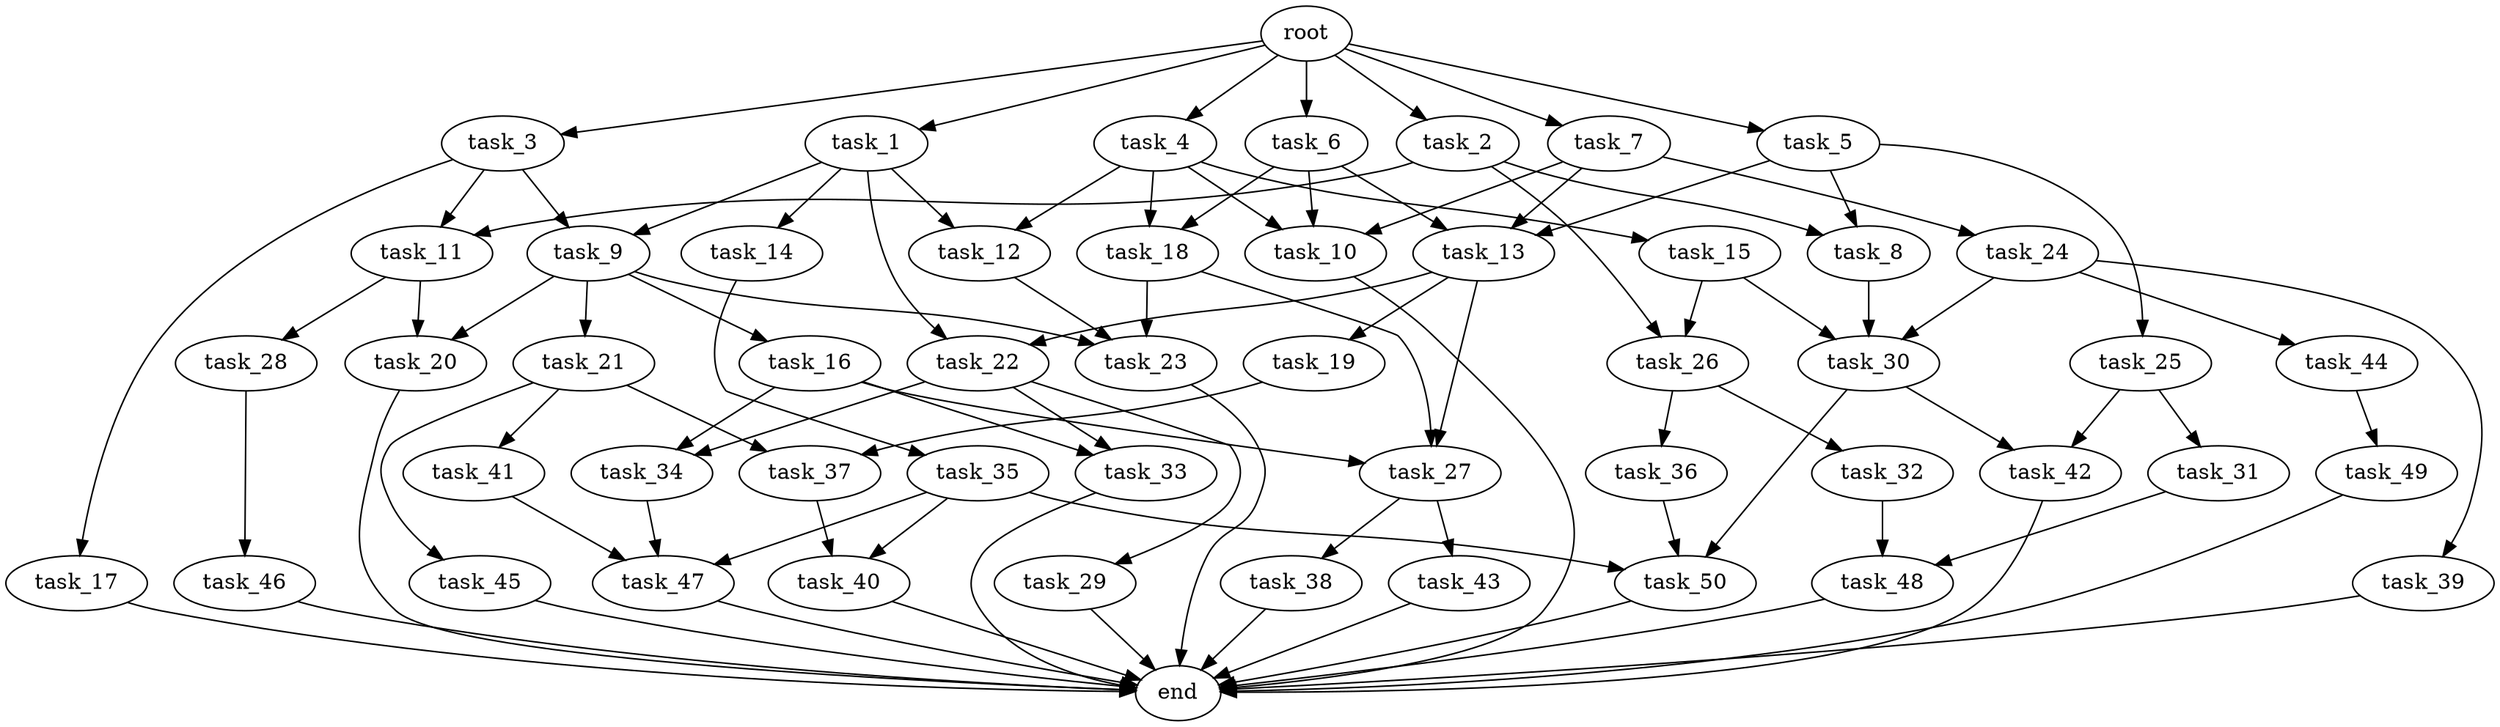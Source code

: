 digraph G {
  root [size="0.000000e+00"];
  task_1 [size="8.663952e+10"];
  task_2 [size="6.279927e+10"];
  task_3 [size="3.573469e+10"];
  task_4 [size="9.350866e+09"];
  task_5 [size="9.763946e+10"];
  task_6 [size="3.264253e+10"];
  task_7 [size="2.208945e+09"];
  task_8 [size="1.281100e+10"];
  task_9 [size="7.847824e+09"];
  task_10 [size="9.473760e+10"];
  task_11 [size="1.401175e+10"];
  task_12 [size="3.907814e+09"];
  task_13 [size="9.967107e+10"];
  task_14 [size="8.543380e+10"];
  task_15 [size="9.332870e+10"];
  task_16 [size="1.264025e+10"];
  task_17 [size="9.085748e+10"];
  task_18 [size="3.010264e+10"];
  task_19 [size="8.744988e+10"];
  task_20 [size="7.817840e+10"];
  task_21 [size="3.262942e+09"];
  task_22 [size="2.375901e+10"];
  task_23 [size="9.677068e+10"];
  task_24 [size="9.095525e+10"];
  task_25 [size="3.466555e+10"];
  task_26 [size="5.307336e+10"];
  task_27 [size="7.088457e+10"];
  task_28 [size="2.175928e+10"];
  task_29 [size="5.162537e+10"];
  task_30 [size="4.435207e+10"];
  task_31 [size="8.245721e+10"];
  task_32 [size="6.000431e+10"];
  task_33 [size="8.849879e+10"];
  task_34 [size="5.869541e+10"];
  task_35 [size="5.254827e+10"];
  task_36 [size="7.484943e+10"];
  task_37 [size="2.709682e+10"];
  task_38 [size="7.167184e+10"];
  task_39 [size="6.381209e+10"];
  task_40 [size="3.274846e+10"];
  task_41 [size="5.263141e+10"];
  task_42 [size="1.050675e+10"];
  task_43 [size="8.580355e+10"];
  task_44 [size="5.358305e+10"];
  task_45 [size="4.860709e+10"];
  task_46 [size="8.595769e+10"];
  task_47 [size="1.878751e+10"];
  task_48 [size="5.152683e+10"];
  task_49 [size="1.381694e+10"];
  task_50 [size="9.318045e+10"];
  end [size="0.000000e+00"];

  root -> task_1 [size="1.000000e-12"];
  root -> task_2 [size="1.000000e-12"];
  root -> task_3 [size="1.000000e-12"];
  root -> task_4 [size="1.000000e-12"];
  root -> task_5 [size="1.000000e-12"];
  root -> task_6 [size="1.000000e-12"];
  root -> task_7 [size="1.000000e-12"];
  task_1 -> task_9 [size="3.923912e+07"];
  task_1 -> task_12 [size="1.953907e+07"];
  task_1 -> task_14 [size="8.543380e+08"];
  task_1 -> task_22 [size="1.187950e+08"];
  task_2 -> task_8 [size="6.405502e+07"];
  task_2 -> task_11 [size="7.005875e+07"];
  task_2 -> task_26 [size="2.653668e+08"];
  task_3 -> task_9 [size="3.923912e+07"];
  task_3 -> task_11 [size="7.005875e+07"];
  task_3 -> task_17 [size="9.085748e+08"];
  task_4 -> task_10 [size="3.157920e+08"];
  task_4 -> task_12 [size="1.953907e+07"];
  task_4 -> task_15 [size="9.332870e+08"];
  task_4 -> task_18 [size="1.505132e+08"];
  task_5 -> task_8 [size="6.405502e+07"];
  task_5 -> task_13 [size="3.322369e+08"];
  task_5 -> task_25 [size="3.466555e+08"];
  task_6 -> task_10 [size="3.157920e+08"];
  task_6 -> task_13 [size="3.322369e+08"];
  task_6 -> task_18 [size="1.505132e+08"];
  task_7 -> task_10 [size="3.157920e+08"];
  task_7 -> task_13 [size="3.322369e+08"];
  task_7 -> task_24 [size="9.095525e+08"];
  task_8 -> task_30 [size="1.478402e+08"];
  task_9 -> task_16 [size="1.264025e+08"];
  task_9 -> task_20 [size="3.908920e+08"];
  task_9 -> task_21 [size="3.262942e+07"];
  task_9 -> task_23 [size="3.225689e+08"];
  task_10 -> end [size="1.000000e-12"];
  task_11 -> task_20 [size="3.908920e+08"];
  task_11 -> task_28 [size="2.175928e+08"];
  task_12 -> task_23 [size="3.225689e+08"];
  task_13 -> task_19 [size="8.744988e+08"];
  task_13 -> task_22 [size="1.187950e+08"];
  task_13 -> task_27 [size="2.362819e+08"];
  task_14 -> task_35 [size="5.254827e+08"];
  task_15 -> task_26 [size="2.653668e+08"];
  task_15 -> task_30 [size="1.478402e+08"];
  task_16 -> task_27 [size="2.362819e+08"];
  task_16 -> task_33 [size="4.424939e+08"];
  task_16 -> task_34 [size="2.934770e+08"];
  task_17 -> end [size="1.000000e-12"];
  task_18 -> task_23 [size="3.225689e+08"];
  task_18 -> task_27 [size="2.362819e+08"];
  task_19 -> task_37 [size="1.354841e+08"];
  task_20 -> end [size="1.000000e-12"];
  task_21 -> task_37 [size="1.354841e+08"];
  task_21 -> task_41 [size="5.263141e+08"];
  task_21 -> task_45 [size="4.860709e+08"];
  task_22 -> task_29 [size="5.162537e+08"];
  task_22 -> task_33 [size="4.424939e+08"];
  task_22 -> task_34 [size="2.934770e+08"];
  task_23 -> end [size="1.000000e-12"];
  task_24 -> task_30 [size="1.478402e+08"];
  task_24 -> task_39 [size="6.381209e+08"];
  task_24 -> task_44 [size="5.358305e+08"];
  task_25 -> task_31 [size="8.245721e+08"];
  task_25 -> task_42 [size="5.253374e+07"];
  task_26 -> task_32 [size="6.000431e+08"];
  task_26 -> task_36 [size="7.484943e+08"];
  task_27 -> task_38 [size="7.167184e+08"];
  task_27 -> task_43 [size="8.580355e+08"];
  task_28 -> task_46 [size="8.595769e+08"];
  task_29 -> end [size="1.000000e-12"];
  task_30 -> task_42 [size="5.253374e+07"];
  task_30 -> task_50 [size="3.106015e+08"];
  task_31 -> task_48 [size="2.576342e+08"];
  task_32 -> task_48 [size="2.576342e+08"];
  task_33 -> end [size="1.000000e-12"];
  task_34 -> task_47 [size="6.262504e+07"];
  task_35 -> task_40 [size="1.637423e+08"];
  task_35 -> task_47 [size="6.262504e+07"];
  task_35 -> task_50 [size="3.106015e+08"];
  task_36 -> task_50 [size="3.106015e+08"];
  task_37 -> task_40 [size="1.637423e+08"];
  task_38 -> end [size="1.000000e-12"];
  task_39 -> end [size="1.000000e-12"];
  task_40 -> end [size="1.000000e-12"];
  task_41 -> task_47 [size="6.262504e+07"];
  task_42 -> end [size="1.000000e-12"];
  task_43 -> end [size="1.000000e-12"];
  task_44 -> task_49 [size="1.381694e+08"];
  task_45 -> end [size="1.000000e-12"];
  task_46 -> end [size="1.000000e-12"];
  task_47 -> end [size="1.000000e-12"];
  task_48 -> end [size="1.000000e-12"];
  task_49 -> end [size="1.000000e-12"];
  task_50 -> end [size="1.000000e-12"];
}
